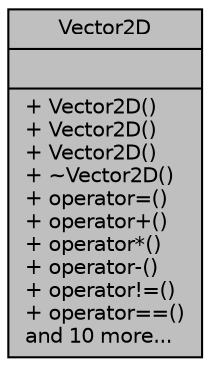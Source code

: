digraph "Vector2D"
{
  edge [fontname="Helvetica",fontsize="10",labelfontname="Helvetica",labelfontsize="10"];
  node [fontname="Helvetica",fontsize="10",shape=record];
  Node1 [label="{Vector2D\n||+ Vector2D()\l+ Vector2D()\l+ Vector2D()\l+ ~Vector2D()\l+ operator=()\l+ operator+()\l+ operator*()\l+ operator-()\l+ operator!=()\l+ operator==()\land 10 more...\l}",height=0.2,width=0.4,color="black", fillcolor="grey75", style="filled" fontcolor="black"];
}
